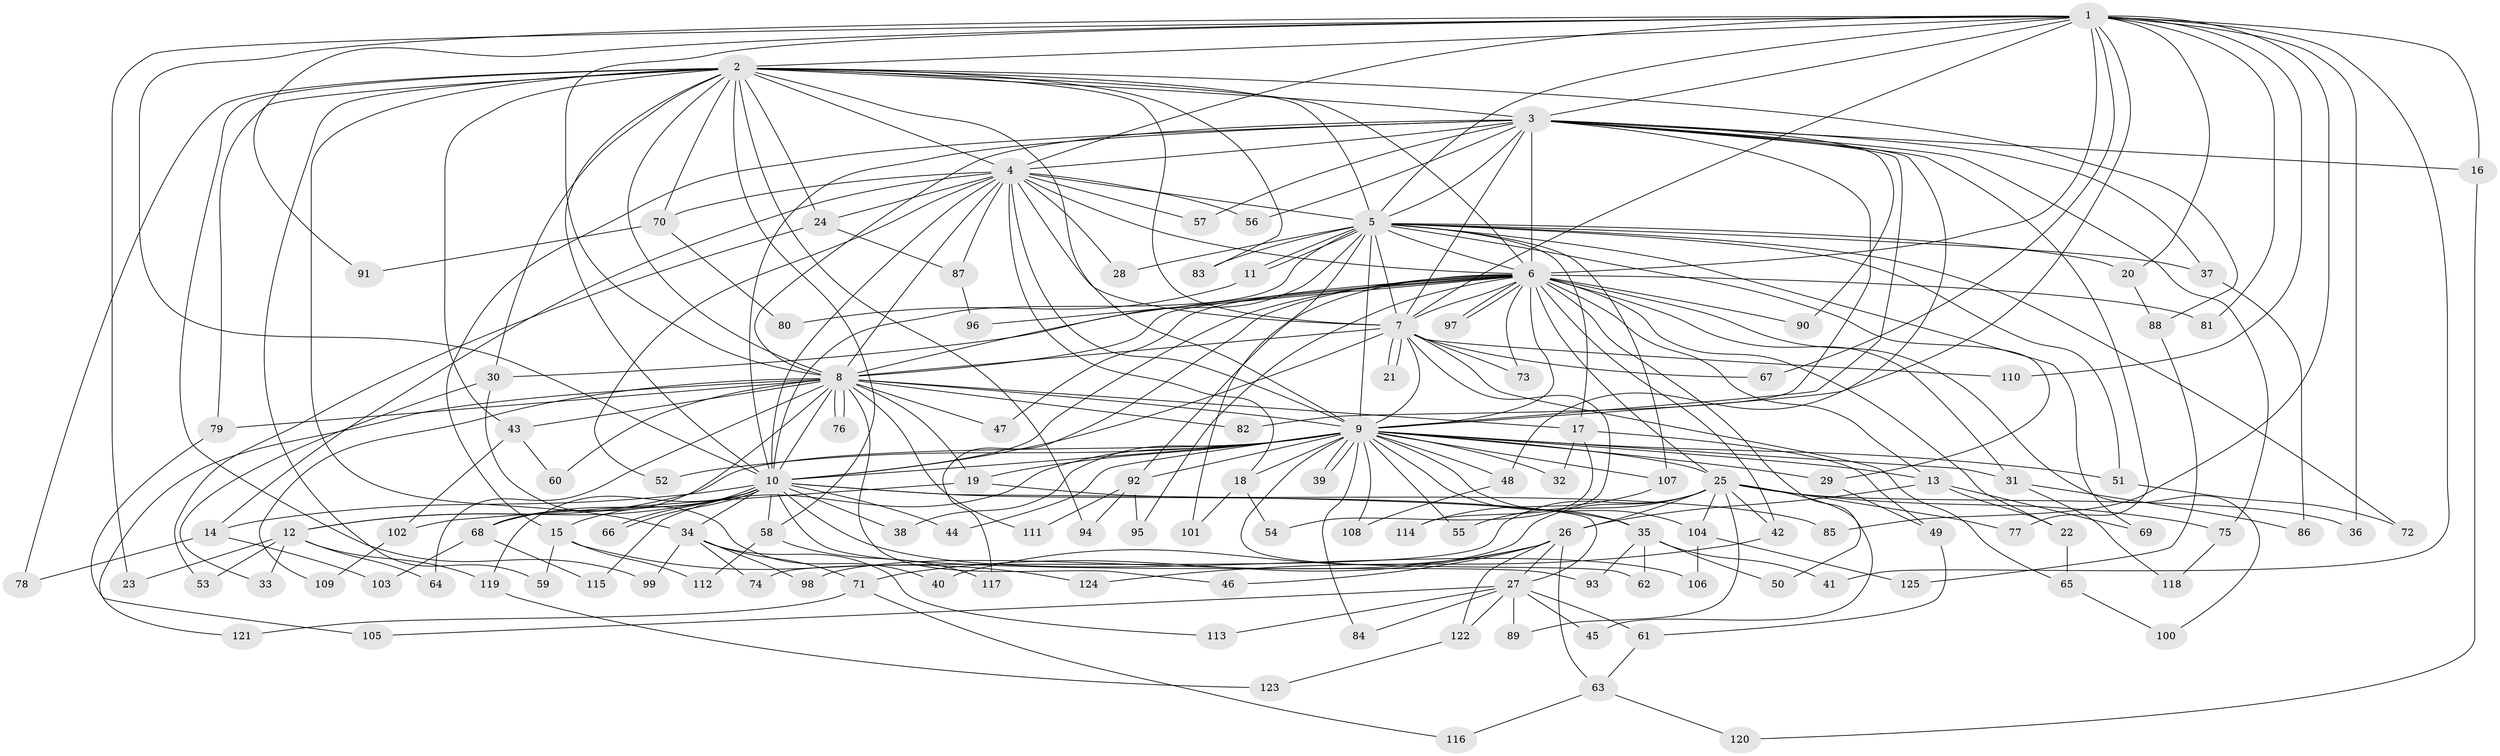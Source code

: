 // Generated by graph-tools (version 1.1) at 2025/11/02/27/25 16:11:03]
// undirected, 125 vertices, 275 edges
graph export_dot {
graph [start="1"]
  node [color=gray90,style=filled];
  1;
  2;
  3;
  4;
  5;
  6;
  7;
  8;
  9;
  10;
  11;
  12;
  13;
  14;
  15;
  16;
  17;
  18;
  19;
  20;
  21;
  22;
  23;
  24;
  25;
  26;
  27;
  28;
  29;
  30;
  31;
  32;
  33;
  34;
  35;
  36;
  37;
  38;
  39;
  40;
  41;
  42;
  43;
  44;
  45;
  46;
  47;
  48;
  49;
  50;
  51;
  52;
  53;
  54;
  55;
  56;
  57;
  58;
  59;
  60;
  61;
  62;
  63;
  64;
  65;
  66;
  67;
  68;
  69;
  70;
  71;
  72;
  73;
  74;
  75;
  76;
  77;
  78;
  79;
  80;
  81;
  82;
  83;
  84;
  85;
  86;
  87;
  88;
  89;
  90;
  91;
  92;
  93;
  94;
  95;
  96;
  97;
  98;
  99;
  100;
  101;
  102;
  103;
  104;
  105;
  106;
  107;
  108;
  109;
  110;
  111;
  112;
  113;
  114;
  115;
  116;
  117;
  118;
  119;
  120;
  121;
  122;
  123;
  124;
  125;
  1 -- 2;
  1 -- 3;
  1 -- 4;
  1 -- 5;
  1 -- 6;
  1 -- 7;
  1 -- 8;
  1 -- 9;
  1 -- 10;
  1 -- 16;
  1 -- 20;
  1 -- 23;
  1 -- 36;
  1 -- 41;
  1 -- 67;
  1 -- 81;
  1 -- 85;
  1 -- 91;
  1 -- 110;
  2 -- 3;
  2 -- 4;
  2 -- 5;
  2 -- 6;
  2 -- 7;
  2 -- 8;
  2 -- 9;
  2 -- 10;
  2 -- 24;
  2 -- 30;
  2 -- 34;
  2 -- 43;
  2 -- 58;
  2 -- 59;
  2 -- 70;
  2 -- 78;
  2 -- 79;
  2 -- 83;
  2 -- 88;
  2 -- 94;
  2 -- 99;
  3 -- 4;
  3 -- 5;
  3 -- 6;
  3 -- 7;
  3 -- 8;
  3 -- 9;
  3 -- 10;
  3 -- 15;
  3 -- 16;
  3 -- 37;
  3 -- 48;
  3 -- 56;
  3 -- 57;
  3 -- 75;
  3 -- 77;
  3 -- 82;
  3 -- 90;
  4 -- 5;
  4 -- 6;
  4 -- 7;
  4 -- 8;
  4 -- 9;
  4 -- 10;
  4 -- 14;
  4 -- 18;
  4 -- 24;
  4 -- 28;
  4 -- 52;
  4 -- 56;
  4 -- 57;
  4 -- 70;
  4 -- 87;
  5 -- 6;
  5 -- 7;
  5 -- 8;
  5 -- 9;
  5 -- 10;
  5 -- 11;
  5 -- 11;
  5 -- 17;
  5 -- 20;
  5 -- 28;
  5 -- 29;
  5 -- 37;
  5 -- 51;
  5 -- 69;
  5 -- 72;
  5 -- 83;
  5 -- 101;
  5 -- 107;
  6 -- 7;
  6 -- 8;
  6 -- 9;
  6 -- 10;
  6 -- 13;
  6 -- 22;
  6 -- 25;
  6 -- 30;
  6 -- 31;
  6 -- 42;
  6 -- 47;
  6 -- 50;
  6 -- 73;
  6 -- 81;
  6 -- 90;
  6 -- 92;
  6 -- 95;
  6 -- 96;
  6 -- 97;
  6 -- 97;
  6 -- 100;
  6 -- 117;
  7 -- 8;
  7 -- 9;
  7 -- 10;
  7 -- 21;
  7 -- 21;
  7 -- 65;
  7 -- 67;
  7 -- 73;
  7 -- 110;
  7 -- 114;
  8 -- 9;
  8 -- 10;
  8 -- 17;
  8 -- 19;
  8 -- 43;
  8 -- 46;
  8 -- 47;
  8 -- 60;
  8 -- 64;
  8 -- 68;
  8 -- 76;
  8 -- 76;
  8 -- 79;
  8 -- 82;
  8 -- 109;
  8 -- 111;
  8 -- 121;
  9 -- 10;
  9 -- 12;
  9 -- 13;
  9 -- 18;
  9 -- 19;
  9 -- 25;
  9 -- 29;
  9 -- 31;
  9 -- 32;
  9 -- 35;
  9 -- 38;
  9 -- 39;
  9 -- 39;
  9 -- 44;
  9 -- 48;
  9 -- 51;
  9 -- 52;
  9 -- 55;
  9 -- 62;
  9 -- 84;
  9 -- 92;
  9 -- 104;
  9 -- 107;
  9 -- 108;
  9 -- 115;
  10 -- 12;
  10 -- 14;
  10 -- 15;
  10 -- 27;
  10 -- 34;
  10 -- 35;
  10 -- 38;
  10 -- 44;
  10 -- 58;
  10 -- 66;
  10 -- 66;
  10 -- 68;
  10 -- 93;
  10 -- 106;
  10 -- 119;
  11 -- 80;
  12 -- 23;
  12 -- 33;
  12 -- 53;
  12 -- 64;
  12 -- 119;
  13 -- 22;
  13 -- 26;
  13 -- 69;
  14 -- 78;
  14 -- 103;
  15 -- 59;
  15 -- 112;
  15 -- 124;
  16 -- 120;
  17 -- 32;
  17 -- 49;
  17 -- 54;
  18 -- 54;
  18 -- 101;
  19 -- 85;
  19 -- 102;
  20 -- 88;
  22 -- 65;
  24 -- 53;
  24 -- 87;
  25 -- 26;
  25 -- 36;
  25 -- 42;
  25 -- 45;
  25 -- 55;
  25 -- 74;
  25 -- 75;
  25 -- 77;
  25 -- 89;
  25 -- 98;
  25 -- 104;
  26 -- 27;
  26 -- 40;
  26 -- 46;
  26 -- 63;
  26 -- 71;
  26 -- 122;
  27 -- 45;
  27 -- 61;
  27 -- 84;
  27 -- 89;
  27 -- 105;
  27 -- 113;
  27 -- 122;
  29 -- 49;
  30 -- 33;
  30 -- 40;
  31 -- 86;
  31 -- 118;
  34 -- 71;
  34 -- 74;
  34 -- 98;
  34 -- 99;
  34 -- 113;
  35 -- 41;
  35 -- 50;
  35 -- 62;
  35 -- 93;
  37 -- 86;
  42 -- 124;
  43 -- 60;
  43 -- 102;
  48 -- 108;
  49 -- 61;
  51 -- 72;
  58 -- 112;
  58 -- 117;
  61 -- 63;
  63 -- 116;
  63 -- 120;
  65 -- 100;
  68 -- 103;
  68 -- 115;
  70 -- 80;
  70 -- 91;
  71 -- 116;
  71 -- 121;
  75 -- 118;
  79 -- 105;
  87 -- 96;
  88 -- 125;
  92 -- 94;
  92 -- 95;
  92 -- 111;
  102 -- 109;
  104 -- 106;
  104 -- 125;
  107 -- 114;
  119 -- 123;
  122 -- 123;
}
